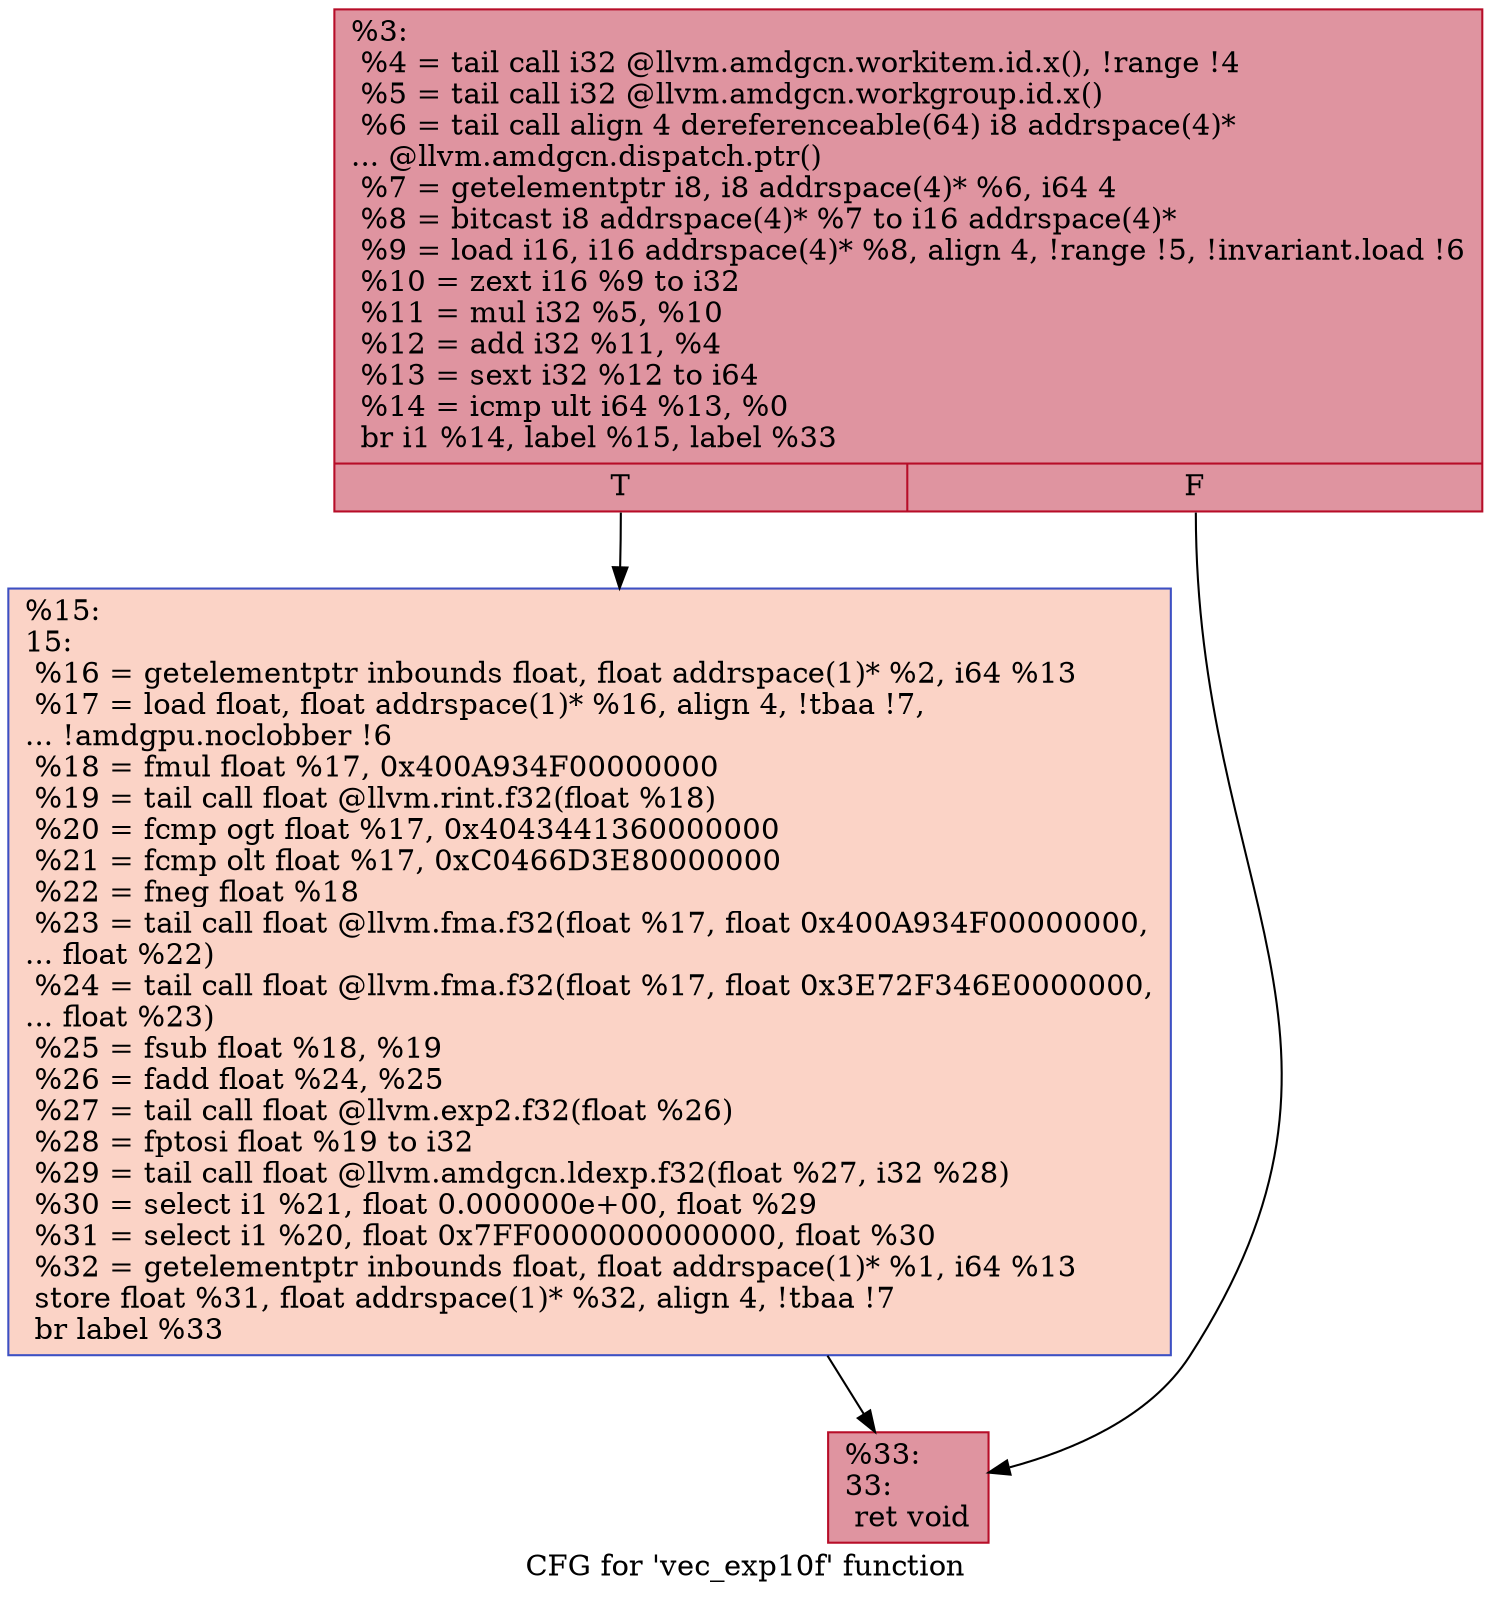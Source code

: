 digraph "CFG for 'vec_exp10f' function" {
	label="CFG for 'vec_exp10f' function";

	Node0x46f2530 [shape=record,color="#b70d28ff", style=filled, fillcolor="#b70d2870",label="{%3:\l  %4 = tail call i32 @llvm.amdgcn.workitem.id.x(), !range !4\l  %5 = tail call i32 @llvm.amdgcn.workgroup.id.x()\l  %6 = tail call align 4 dereferenceable(64) i8 addrspace(4)*\l... @llvm.amdgcn.dispatch.ptr()\l  %7 = getelementptr i8, i8 addrspace(4)* %6, i64 4\l  %8 = bitcast i8 addrspace(4)* %7 to i16 addrspace(4)*\l  %9 = load i16, i16 addrspace(4)* %8, align 4, !range !5, !invariant.load !6\l  %10 = zext i16 %9 to i32\l  %11 = mul i32 %5, %10\l  %12 = add i32 %11, %4\l  %13 = sext i32 %12 to i64\l  %14 = icmp ult i64 %13, %0\l  br i1 %14, label %15, label %33\l|{<s0>T|<s1>F}}"];
	Node0x46f2530:s0 -> Node0x46f32d0;
	Node0x46f2530:s1 -> Node0x46f4540;
	Node0x46f32d0 [shape=record,color="#3d50c3ff", style=filled, fillcolor="#f59c7d70",label="{%15:\l15:                                               \l  %16 = getelementptr inbounds float, float addrspace(1)* %2, i64 %13\l  %17 = load float, float addrspace(1)* %16, align 4, !tbaa !7,\l... !amdgpu.noclobber !6\l  %18 = fmul float %17, 0x400A934F00000000\l  %19 = tail call float @llvm.rint.f32(float %18)\l  %20 = fcmp ogt float %17, 0x4043441360000000\l  %21 = fcmp olt float %17, 0xC0466D3E80000000\l  %22 = fneg float %18\l  %23 = tail call float @llvm.fma.f32(float %17, float 0x400A934F00000000,\l... float %22)\l  %24 = tail call float @llvm.fma.f32(float %17, float 0x3E72F346E0000000,\l... float %23)\l  %25 = fsub float %18, %19\l  %26 = fadd float %24, %25\l  %27 = tail call float @llvm.exp2.f32(float %26)\l  %28 = fptosi float %19 to i32\l  %29 = tail call float @llvm.amdgcn.ldexp.f32(float %27, i32 %28)\l  %30 = select i1 %21, float 0.000000e+00, float %29\l  %31 = select i1 %20, float 0x7FF0000000000000, float %30\l  %32 = getelementptr inbounds float, float addrspace(1)* %1, i64 %13\l  store float %31, float addrspace(1)* %32, align 4, !tbaa !7\l  br label %33\l}"];
	Node0x46f32d0 -> Node0x46f4540;
	Node0x46f4540 [shape=record,color="#b70d28ff", style=filled, fillcolor="#b70d2870",label="{%33:\l33:                                               \l  ret void\l}"];
}

